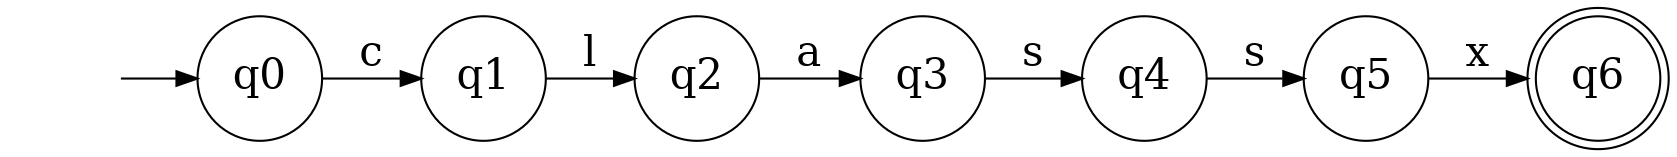 digraph "automatas/Identificadores/cosoclassx" {
	graph [rankdir=LR]
	node [fontsize=20]
	edge [fontsize="20pt"]
	"" [label="" shape=plaintext]
	q6 [label=q6 shape=doublecircle]
	q5 [label=q5 shape=circle]
	q3 [label=q3 shape=circle]
	q4 [label=q4 shape=circle]
	q2 [label=q2 shape=circle]
	q0 [label=q0 shape=circle]
	q1 [label=q1 shape=circle]
	"" -> q0 [label=""]
	q0 -> q1 [label=c]
	q1 -> q2 [label=l]
	q2 -> q3 [label=a]
	q3 -> q4 [label=s]
	q4 -> q5 [label=s]
	q5 -> q6 [label=x]
}

